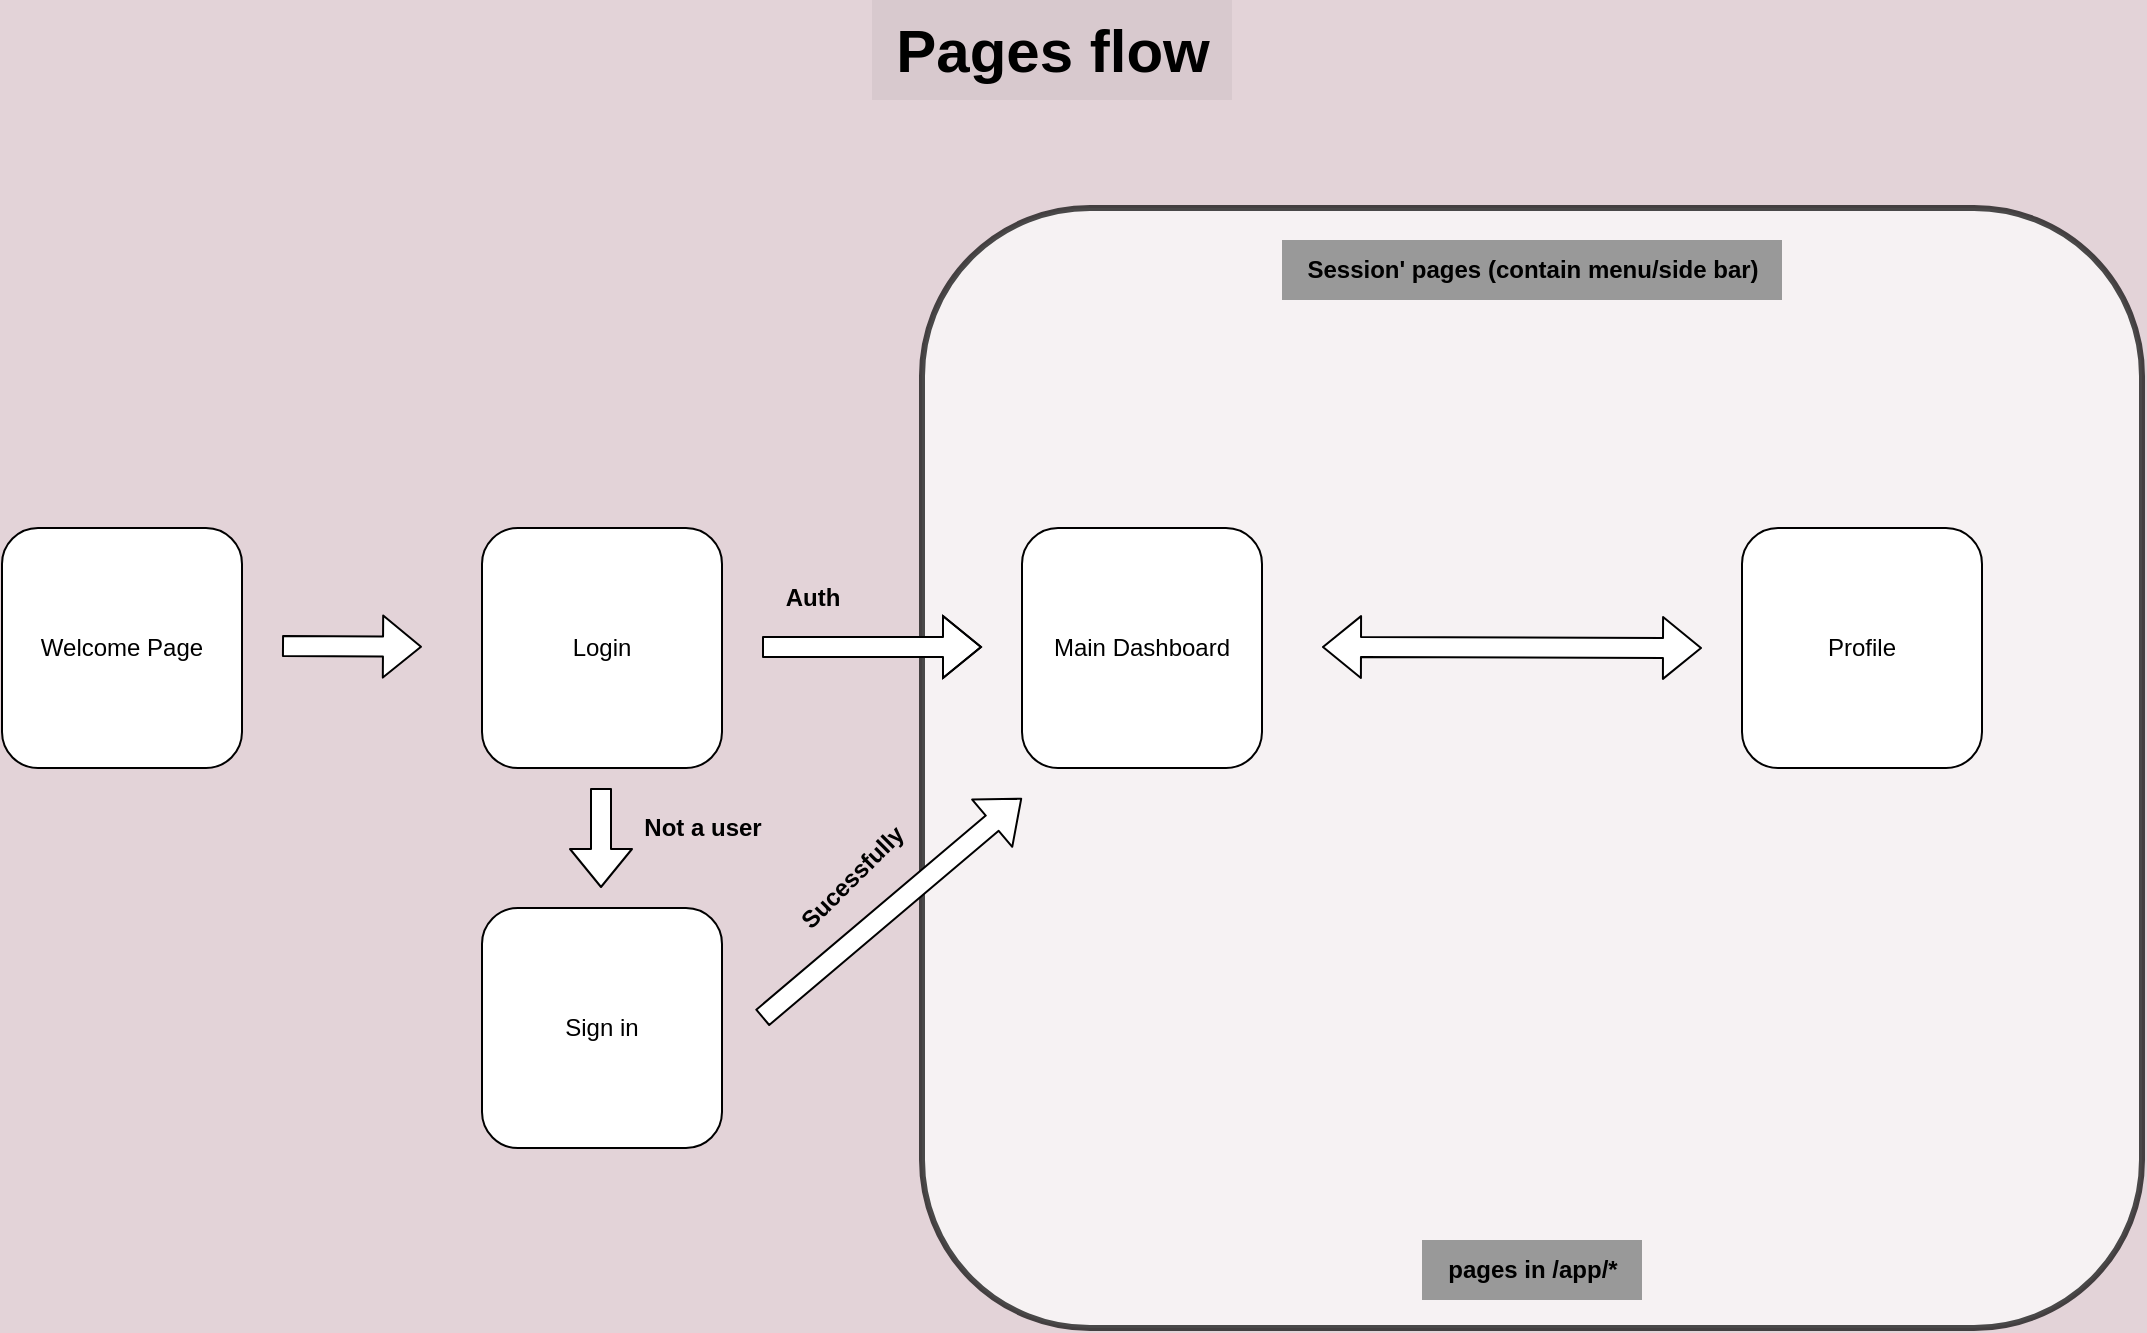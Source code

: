 <mxfile>
    <diagram id="Pwh17KiYS3t1jNNCGKba" name="Page-1">
        <mxGraphModel dx="2710" dy="1980" grid="1" gridSize="10" guides="1" tooltips="1" connect="1" arrows="1" fold="1" page="1" pageScale="1" pageWidth="300" pageHeight="400" background="#E3D3D8" math="0" shadow="0">
            <root>
                <mxCell id="0"/>
                <mxCell id="1" parent="0"/>
                <mxCell id="58" value="" style="rounded=1;whiteSpace=wrap;html=1;shadow=0;strokeWidth=3;fontColor=#000000;opacity=70;" parent="1" vertex="1">
                    <mxGeometry x="675" y="364" width="610" height="560" as="geometry"/>
                </mxCell>
                <mxCell id="2" value="Login" style="rounded=1;whiteSpace=wrap;html=1;" parent="1" vertex="1">
                    <mxGeometry x="455" y="524" width="120" height="120" as="geometry"/>
                </mxCell>
                <mxCell id="3" value="" style="shape=flexArrow;endArrow=classic;html=1;fillColor=default;" parent="1" edge="1">
                    <mxGeometry width="50" height="50" relative="1" as="geometry">
                        <mxPoint x="595" y="583.5" as="sourcePoint"/>
                        <mxPoint x="705" y="583.5" as="targetPoint"/>
                        <Array as="points">
                            <mxPoint x="625" y="583.5"/>
                        </Array>
                    </mxGeometry>
                </mxCell>
                <mxCell id="53" value="" style="shape=flexArrow;endArrow=classic;html=1;fillColor=default;" parent="1" edge="1">
                    <mxGeometry width="50" height="50" relative="1" as="geometry">
                        <mxPoint x="514.5" y="654" as="sourcePoint"/>
                        <mxPoint x="514.5" y="704" as="targetPoint"/>
                    </mxGeometry>
                </mxCell>
                <mxCell id="54" value="Sign in" style="rounded=1;whiteSpace=wrap;html=1;" parent="1" vertex="1">
                    <mxGeometry x="455" y="714" width="120" height="120" as="geometry"/>
                </mxCell>
                <mxCell id="55" value="&lt;font color=&quot;#000000&quot;&gt;Not a user&lt;/font&gt;" style="text;html=1;align=center;verticalAlign=middle;resizable=0;points=[];autosize=1;strokeColor=none;fillColor=none;shadow=0;strokeWidth=3;fontStyle=1" parent="1" vertex="1">
                    <mxGeometry x="525" y="659" width="80" height="30" as="geometry"/>
                </mxCell>
                <mxCell id="57" value="Welcome Page" style="rounded=1;whiteSpace=wrap;html=1;" parent="1" vertex="1">
                    <mxGeometry x="215" y="524" width="120" height="120" as="geometry"/>
                </mxCell>
                <mxCell id="62" value="&lt;font color=&quot;#000000&quot;&gt;Auth&lt;/font&gt;" style="text;html=1;align=center;verticalAlign=middle;resizable=0;points=[];autosize=1;strokeColor=none;fillColor=none;shadow=0;strokeWidth=3;fontStyle=1" parent="1" vertex="1">
                    <mxGeometry x="595" y="544" width="50" height="30" as="geometry"/>
                </mxCell>
                <mxCell id="64" value="&lt;font color=&quot;#000000&quot;&gt;Sucessfully&lt;/font&gt;" style="text;html=1;align=center;verticalAlign=middle;resizable=0;points=[];autosize=1;strokeColor=none;fillColor=none;shadow=0;strokeWidth=3;fontStyle=1;rotation=-45;" parent="1" vertex="1">
                    <mxGeometry x="595" y="684" width="90" height="30" as="geometry"/>
                </mxCell>
                <mxCell id="65" value="&lt;b&gt;Session' pages (contain menu/side bar)&lt;br&gt;&lt;/b&gt;" style="text;html=1;align=center;verticalAlign=middle;resizable=0;points=[];autosize=1;strokeColor=none;fillColor=#999999;fontColor=#000000;labelBackgroundColor=none;labelBorderColor=none;" parent="1" vertex="1">
                    <mxGeometry x="855" y="380" width="250" height="30" as="geometry"/>
                </mxCell>
                <mxCell id="67" value="&lt;font style=&quot;font-size: 30px;&quot; color=&quot;#000000&quot;&gt;Pages flow&lt;br&gt;&lt;/font&gt;" style="text;html=1;align=center;verticalAlign=middle;resizable=0;points=[];autosize=1;strokeColor=none;fillColor=#d8c9ce;shadow=0;strokeWidth=3;fontStyle=1" parent="1" vertex="1">
                    <mxGeometry x="650" y="260" width="180" height="50" as="geometry"/>
                </mxCell>
                <mxCell id="68" value="Main Dashboard" style="rounded=1;whiteSpace=wrap;html=1;" parent="1" vertex="1">
                    <mxGeometry x="725" y="524" width="120" height="120" as="geometry"/>
                </mxCell>
                <mxCell id="75" value="" style="shape=flexArrow;endArrow=classic;startArrow=classic;html=1;fontSize=30;fontColor=#000000;fillColor=default;" parent="1" edge="1">
                    <mxGeometry width="100" height="100" relative="1" as="geometry">
                        <mxPoint x="875" y="583.5" as="sourcePoint"/>
                        <mxPoint x="1065" y="584" as="targetPoint"/>
                    </mxGeometry>
                </mxCell>
                <mxCell id="76" value="Profile" style="rounded=1;whiteSpace=wrap;html=1;" parent="1" vertex="1">
                    <mxGeometry x="1085" y="524" width="120" height="120" as="geometry"/>
                </mxCell>
                <mxCell id="80" value="" style="shape=flexArrow;endArrow=classic;html=1;fontSize=30;fontColor=#000000;fillColor=default;" parent="1" edge="1">
                    <mxGeometry width="50" height="50" relative="1" as="geometry">
                        <mxPoint x="595" y="769" as="sourcePoint"/>
                        <mxPoint x="725" y="659" as="targetPoint"/>
                    </mxGeometry>
                </mxCell>
                <mxCell id="81" value="" style="shape=flexArrow;endArrow=classic;html=1;fillColor=default;" parent="1" edge="1">
                    <mxGeometry width="50" height="50" relative="1" as="geometry">
                        <mxPoint x="355" y="583" as="sourcePoint"/>
                        <mxPoint x="425" y="583.41" as="targetPoint"/>
                        <Array as="points"/>
                    </mxGeometry>
                </mxCell>
                <mxCell id="82" value="&lt;b&gt;pages in /app/*&lt;br&gt;&lt;/b&gt;" style="text;html=1;align=center;verticalAlign=middle;resizable=0;points=[];autosize=1;strokeColor=none;fillColor=#999999;fontColor=#000000;labelBackgroundColor=none;labelBorderColor=none;" parent="1" vertex="1">
                    <mxGeometry x="925" y="880" width="110" height="30" as="geometry"/>
                </mxCell>
            </root>
        </mxGraphModel>
    </diagram>
</mxfile>